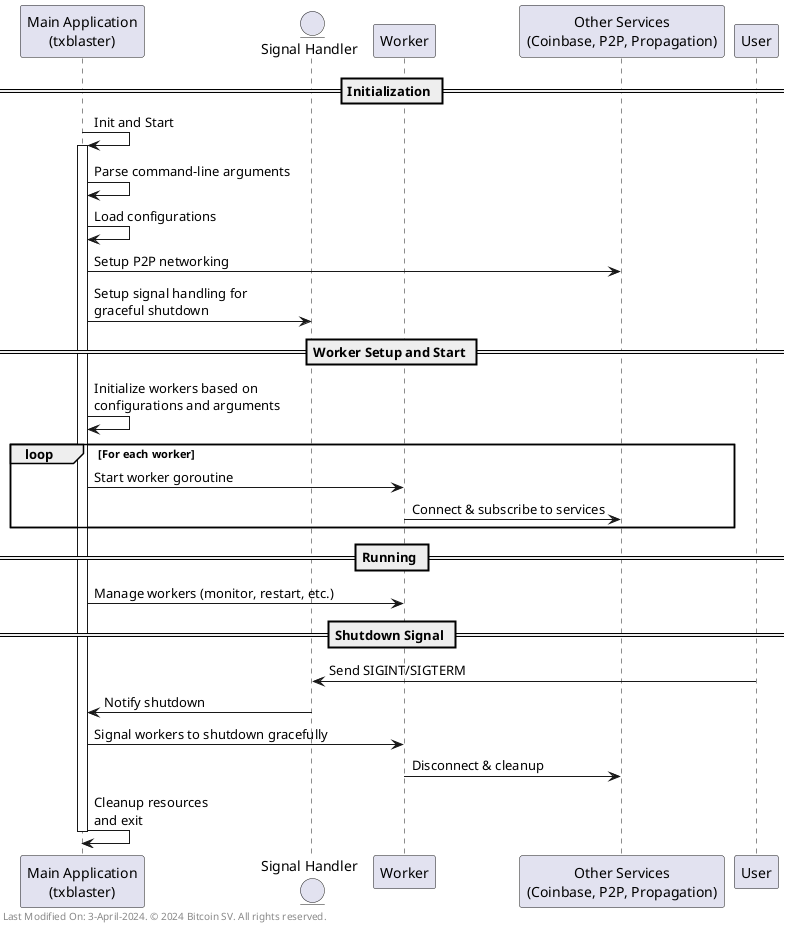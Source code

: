 @startuml txblaster Initialization and Worker Management

participant "Main Application\n(txblaster)" as MainApp
entity "Signal Handler" as SignalHandler
participant Worker
participant "Other Services\n(Coinbase, P2P, Propagation)" as ExternalServices

== Initialization ==
MainApp -> MainApp : Init and Start
activate MainApp
MainApp -> MainApp : Parse command-line arguments
MainApp -> MainApp : Load configurations
MainApp -> ExternalServices : Setup P2P networking
MainApp -> SignalHandler : Setup signal handling for\ngraceful shutdown

== Worker Setup and Start ==
MainApp -> MainApp : Initialize workers based on\nconfigurations and arguments
loop For each worker
    MainApp -> Worker : Start worker goroutine
    Worker -> ExternalServices : Connect & subscribe to services
end

== Running ==
MainApp -> Worker : Manage workers (monitor, restart, etc.)

== Shutdown Signal ==
User -> SignalHandler : Send SIGINT/SIGTERM
SignalHandler -> MainApp : Notify shutdown
MainApp -> Worker : Signal workers to shutdown gracefully
Worker -> ExternalServices : Disconnect & cleanup
MainApp -> MainApp : Cleanup resources\nand exit

deactivate MainApp

left footer " Last Modified On: 3-April-2024. © 2024 Bitcoin SV. All rights reserved."

@enduml
